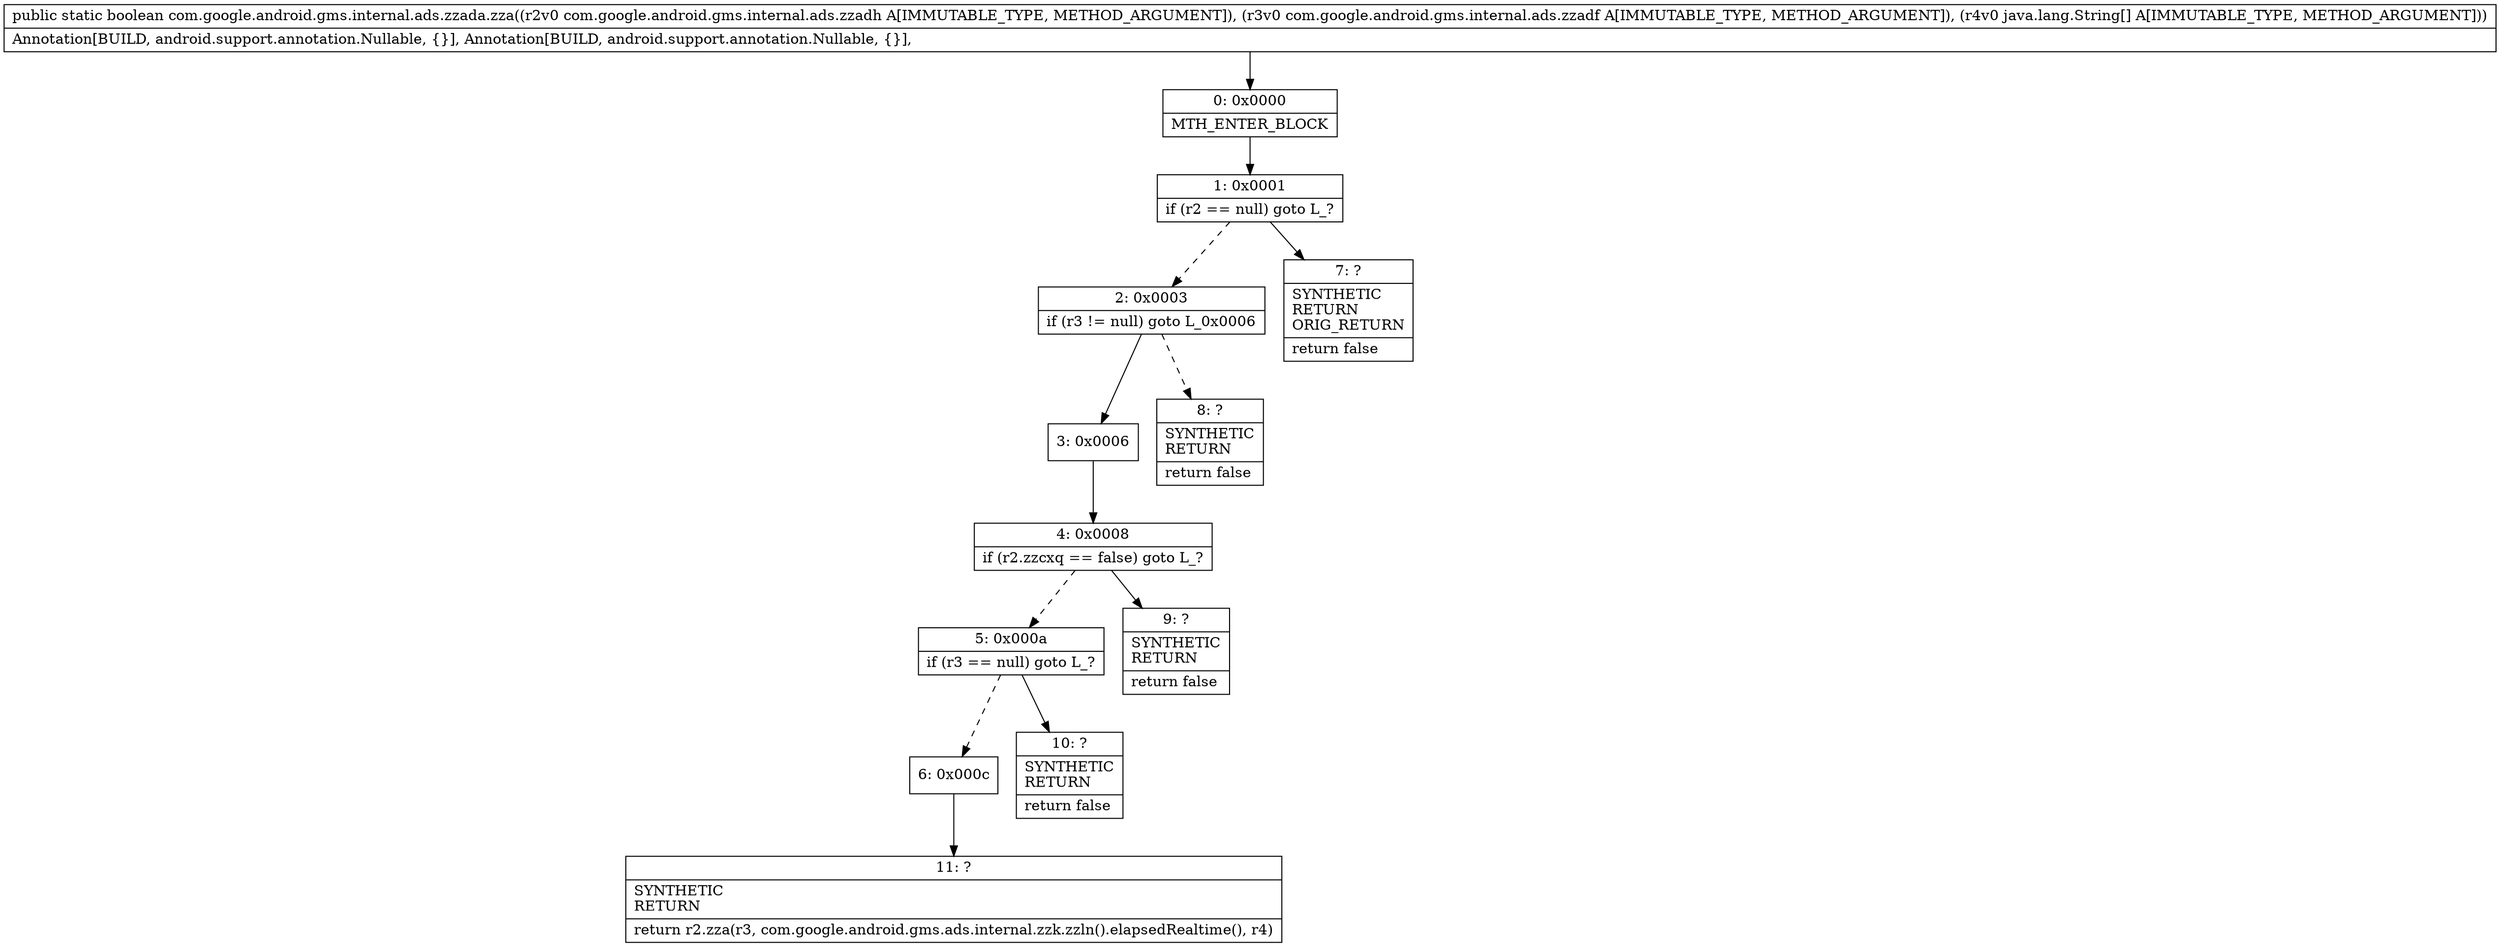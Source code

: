 digraph "CFG forcom.google.android.gms.internal.ads.zzada.zza(Lcom\/google\/android\/gms\/internal\/ads\/zzadh;Lcom\/google\/android\/gms\/internal\/ads\/zzadf;[Ljava\/lang\/String;)Z" {
Node_0 [shape=record,label="{0\:\ 0x0000|MTH_ENTER_BLOCK\l}"];
Node_1 [shape=record,label="{1\:\ 0x0001|if (r2 == null) goto L_?\l}"];
Node_2 [shape=record,label="{2\:\ 0x0003|if (r3 != null) goto L_0x0006\l}"];
Node_3 [shape=record,label="{3\:\ 0x0006}"];
Node_4 [shape=record,label="{4\:\ 0x0008|if (r2.zzcxq == false) goto L_?\l}"];
Node_5 [shape=record,label="{5\:\ 0x000a|if (r3 == null) goto L_?\l}"];
Node_6 [shape=record,label="{6\:\ 0x000c}"];
Node_7 [shape=record,label="{7\:\ ?|SYNTHETIC\lRETURN\lORIG_RETURN\l|return false\l}"];
Node_8 [shape=record,label="{8\:\ ?|SYNTHETIC\lRETURN\l|return false\l}"];
Node_9 [shape=record,label="{9\:\ ?|SYNTHETIC\lRETURN\l|return false\l}"];
Node_10 [shape=record,label="{10\:\ ?|SYNTHETIC\lRETURN\l|return false\l}"];
Node_11 [shape=record,label="{11\:\ ?|SYNTHETIC\lRETURN\l|return r2.zza(r3, com.google.android.gms.ads.internal.zzk.zzln().elapsedRealtime(), r4)\l}"];
MethodNode[shape=record,label="{public static boolean com.google.android.gms.internal.ads.zzada.zza((r2v0 com.google.android.gms.internal.ads.zzadh A[IMMUTABLE_TYPE, METHOD_ARGUMENT]), (r3v0 com.google.android.gms.internal.ads.zzadf A[IMMUTABLE_TYPE, METHOD_ARGUMENT]), (r4v0 java.lang.String[] A[IMMUTABLE_TYPE, METHOD_ARGUMENT]))  | Annotation[BUILD, android.support.annotation.Nullable, \{\}], Annotation[BUILD, android.support.annotation.Nullable, \{\}], \l}"];
MethodNode -> Node_0;
Node_0 -> Node_1;
Node_1 -> Node_2[style=dashed];
Node_1 -> Node_7;
Node_2 -> Node_3;
Node_2 -> Node_8[style=dashed];
Node_3 -> Node_4;
Node_4 -> Node_5[style=dashed];
Node_4 -> Node_9;
Node_5 -> Node_6[style=dashed];
Node_5 -> Node_10;
Node_6 -> Node_11;
}

